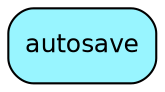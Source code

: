 digraph autosave  {
node [shape = box style="rounded, filled" fontname = "Helvetica" fontsize = "12" ]
edge [fontname = "Helvetica" fontsize = "9"]

autosave[fillcolor = "cadetblue1"]
}
